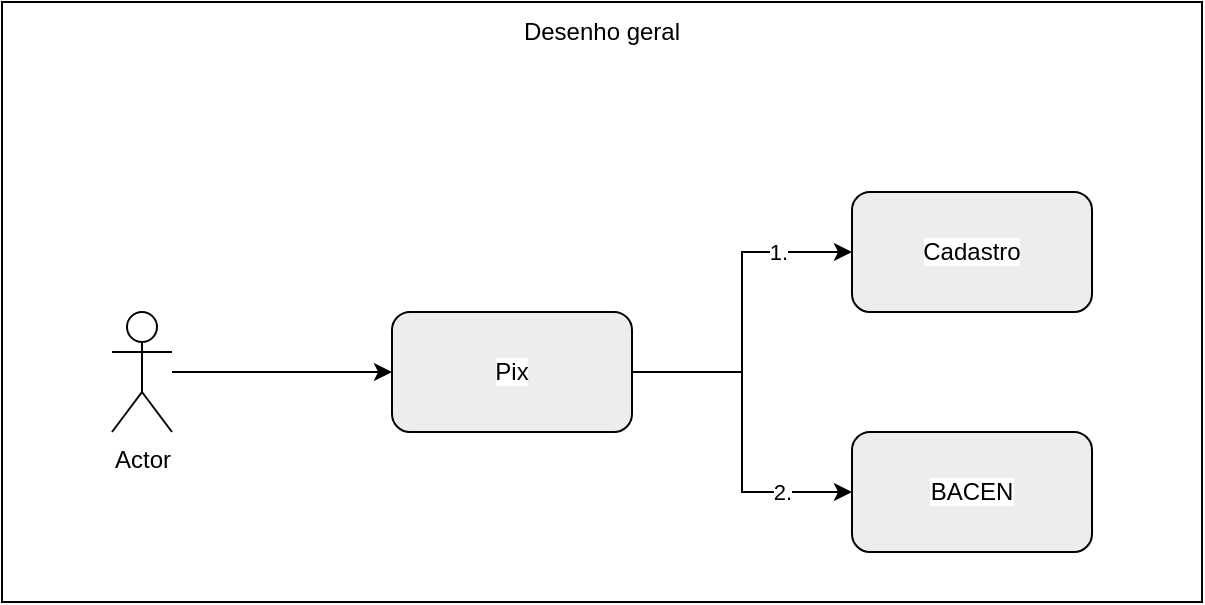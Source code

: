 <mxfile version="24.5.3" type="device" pages="3">
  <diagram name="Desenho geral" id="mP7Hzv9P43KcLvLWMITQ">
    <mxGraphModel dx="2954" dy="1204" grid="1" gridSize="10" guides="1" tooltips="1" connect="1" arrows="1" fold="1" page="1" pageScale="1" pageWidth="827" pageHeight="1169" math="0" shadow="0">
      <root>
        <mxCell id="0" />
        <mxCell id="1" parent="0" />
        <mxCell id="-413z_U8tY6g2dAF7jN4-11" value="" style="rounded=0;whiteSpace=wrap;html=1;" vertex="1" parent="1">
          <mxGeometry x="140" y="285" width="600" height="300" as="geometry" />
        </mxCell>
        <mxCell id="-413z_U8tY6g2dAF7jN4-1" value="&lt;font style=&quot;background-color: rgb(255, 255, 255);&quot; color=&quot;#000000&quot;&gt;Cadastro&lt;/font&gt;" style="rounded=1;whiteSpace=wrap;html=1;fillColor=#ededed;" vertex="1" parent="1">
          <mxGeometry x="565" y="380" width="120" height="60" as="geometry" />
        </mxCell>
        <mxCell id="-413z_U8tY6g2dAF7jN4-7" style="edgeStyle=orthogonalEdgeStyle;rounded=0;orthogonalLoop=1;jettySize=auto;html=1;" edge="1" parent="1" source="-413z_U8tY6g2dAF7jN4-3" target="-413z_U8tY6g2dAF7jN4-1">
          <mxGeometry relative="1" as="geometry" />
        </mxCell>
        <mxCell id="-413z_U8tY6g2dAF7jN4-9" value="1." style="edgeLabel;html=1;align=center;verticalAlign=middle;resizable=0;points=[];" vertex="1" connectable="0" parent="-413z_U8tY6g2dAF7jN4-7">
          <mxGeometry x="0.565" relative="1" as="geometry">
            <mxPoint as="offset" />
          </mxGeometry>
        </mxCell>
        <mxCell id="-413z_U8tY6g2dAF7jN4-8" style="edgeStyle=orthogonalEdgeStyle;rounded=0;orthogonalLoop=1;jettySize=auto;html=1;" edge="1" parent="1" source="-413z_U8tY6g2dAF7jN4-3" target="-413z_U8tY6g2dAF7jN4-4">
          <mxGeometry relative="1" as="geometry" />
        </mxCell>
        <mxCell id="-413z_U8tY6g2dAF7jN4-10" value="2." style="edgeLabel;html=1;align=center;verticalAlign=middle;resizable=0;points=[];" vertex="1" connectable="0" parent="-413z_U8tY6g2dAF7jN4-8">
          <mxGeometry x="0.588" relative="1" as="geometry">
            <mxPoint as="offset" />
          </mxGeometry>
        </mxCell>
        <mxCell id="-413z_U8tY6g2dAF7jN4-3" value="&lt;font style=&quot;background-color: rgb(255, 255, 255);&quot; color=&quot;#000000&quot;&gt;Pix&lt;/font&gt;" style="rounded=1;whiteSpace=wrap;html=1;fillColor=#ededed;" vertex="1" parent="1">
          <mxGeometry x="335" y="440" width="120" height="60" as="geometry" />
        </mxCell>
        <mxCell id="-413z_U8tY6g2dAF7jN4-4" value="&lt;font style=&quot;background-color: rgb(255, 255, 255);&quot; color=&quot;#000000&quot;&gt;BACEN&lt;/font&gt;" style="rounded=1;whiteSpace=wrap;html=1;fillColor=#ededed;" vertex="1" parent="1">
          <mxGeometry x="565" y="500" width="120" height="60" as="geometry" />
        </mxCell>
        <mxCell id="-413z_U8tY6g2dAF7jN4-6" style="edgeStyle=orthogonalEdgeStyle;rounded=0;orthogonalLoop=1;jettySize=auto;html=1;" edge="1" parent="1" source="-413z_U8tY6g2dAF7jN4-5" target="-413z_U8tY6g2dAF7jN4-3">
          <mxGeometry relative="1" as="geometry" />
        </mxCell>
        <mxCell id="-413z_U8tY6g2dAF7jN4-5" value="Actor" style="shape=umlActor;verticalLabelPosition=bottom;verticalAlign=top;html=1;outlineConnect=0;" vertex="1" parent="1">
          <mxGeometry x="195" y="440" width="30" height="60" as="geometry" />
        </mxCell>
        <mxCell id="-413z_U8tY6g2dAF7jN4-12" value="Desenho geral" style="text;html=1;align=center;verticalAlign=middle;whiteSpace=wrap;rounded=0;" vertex="1" parent="1">
          <mxGeometry x="390" y="285" width="100" height="30" as="geometry" />
        </mxCell>
      </root>
    </mxGraphModel>
  </diagram>
  <diagram id="ib7FIRZwqtDPMtqatYx_" name="Cadastro">
    <mxGraphModel dx="2954" dy="1204" grid="1" gridSize="10" guides="1" tooltips="1" connect="1" arrows="1" fold="1" page="1" pageScale="1" pageWidth="827" pageHeight="1169" math="0" shadow="0">
      <root>
        <mxCell id="0" />
        <mxCell id="1" parent="0" />
        <mxCell id="YDwSbDS3xB0HLyFxqfLf-8" value="" style="rounded=0;whiteSpace=wrap;html=1;" vertex="1" parent="1">
          <mxGeometry x="20" y="265" width="680" height="320" as="geometry" />
        </mxCell>
        <mxCell id="YDwSbDS3xB0HLyFxqfLf-4" style="edgeStyle=orthogonalEdgeStyle;rounded=0;orthogonalLoop=1;jettySize=auto;html=1;" edge="1" parent="1" source="YDwSbDS3xB0HLyFxqfLf-2" target="YDwSbDS3xB0HLyFxqfLf-3">
          <mxGeometry relative="1" as="geometry" />
        </mxCell>
        <mxCell id="YDwSbDS3xB0HLyFxqfLf-2" value="&lt;font color=&quot;#ffffff&quot;&gt;ECS&lt;br&gt;Java 21&lt;br&gt;SpringBoot3&lt;/font&gt;" style="sketch=0;points=[[0,0,0],[0.25,0,0],[0.5,0,0],[0.75,0,0],[1,0,0],[0,1,0],[0.25,1,0],[0.5,1,0],[0.75,1,0],[1,1,0],[0,0.25,0],[0,0.5,0],[0,0.75,0],[1,0.25,0],[1,0.5,0],[1,0.75,0]];outlineConnect=0;fontColor=#232F3E;fillColor=#ED7100;strokeColor=#ffffff;dashed=0;verticalLabelPosition=bottom;verticalAlign=top;align=center;html=1;fontSize=12;fontStyle=0;aspect=fixed;shape=mxgraph.aws4.resourceIcon;resIcon=mxgraph.aws4.ecs;" vertex="1" parent="1">
          <mxGeometry x="310" y="450" width="78" height="78" as="geometry" />
        </mxCell>
        <mxCell id="YDwSbDS3xB0HLyFxqfLf-3" value="&lt;font color=&quot;#ffffff&quot;&gt;DynamoDB&lt;/font&gt;" style="sketch=0;points=[[0,0,0],[0.25,0,0],[0.5,0,0],[0.75,0,0],[1,0,0],[0,1,0],[0.25,1,0],[0.5,1,0],[0.75,1,0],[1,1,0],[0,0.25,0],[0,0.5,0],[0,0.75,0],[1,0.25,0],[1,0.5,0],[1,0.75,0]];outlineConnect=0;fontColor=#232F3E;fillColor=#C925D1;strokeColor=#ffffff;dashed=0;verticalLabelPosition=bottom;verticalAlign=top;align=center;html=1;fontSize=12;fontStyle=0;aspect=fixed;shape=mxgraph.aws4.resourceIcon;resIcon=mxgraph.aws4.dynamodb;" vertex="1" parent="1">
          <mxGeometry x="540" y="450" width="78" height="78" as="geometry" />
        </mxCell>
        <mxCell id="YDwSbDS3xB0HLyFxqfLf-6" style="edgeStyle=orthogonalEdgeStyle;rounded=0;orthogonalLoop=1;jettySize=auto;html=1;" edge="1" parent="1" source="YDwSbDS3xB0HLyFxqfLf-5" target="YDwSbDS3xB0HLyFxqfLf-2">
          <mxGeometry relative="1" as="geometry" />
        </mxCell>
        <mxCell id="YDwSbDS3xB0HLyFxqfLf-7" value="GET by num_doc" style="edgeLabel;html=1;align=center;verticalAlign=middle;resizable=0;points=[];" vertex="1" connectable="0" parent="YDwSbDS3xB0HLyFxqfLf-6">
          <mxGeometry x="-0.24" y="-2" relative="1" as="geometry">
            <mxPoint x="13" y="-2" as="offset" />
          </mxGeometry>
        </mxCell>
        <mxCell id="YDwSbDS3xB0HLyFxqfLf-5" value="Actor" style="shape=umlActor;verticalLabelPosition=bottom;verticalAlign=top;html=1;outlineConnect=0;" vertex="1" parent="1">
          <mxGeometry x="130" y="459" width="30" height="60" as="geometry" />
        </mxCell>
        <mxCell id="YDwSbDS3xB0HLyFxqfLf-9" value="Arquitetura geral&lt;br&gt;Cadastro" style="text;html=1;align=center;verticalAlign=middle;whiteSpace=wrap;rounded=0;" vertex="1" parent="1">
          <mxGeometry x="270" y="270" width="180" height="30" as="geometry" />
        </mxCell>
      </root>
    </mxGraphModel>
  </diagram>
  <diagram id="JTQOtTtvKwksiIR2rQ_f" name="Desenho core">
    <mxGraphModel dx="2954" dy="1204" grid="1" gridSize="10" guides="1" tooltips="1" connect="1" arrows="1" fold="1" page="1" pageScale="1" pageWidth="827" pageHeight="1169" math="0" shadow="0">
      <root>
        <mxCell id="0" />
        <mxCell id="1" parent="0" />
        <mxCell id="Liryh2S8PxJvTkp0xgMs-1" value="" style="rounded=0;whiteSpace=wrap;html=1;" vertex="1" parent="1">
          <mxGeometry x="20" y="265" width="720" height="615" as="geometry" />
        </mxCell>
        <mxCell id="Liryh2S8PxJvTkp0xgMs-2" style="edgeStyle=orthogonalEdgeStyle;rounded=0;orthogonalLoop=1;jettySize=auto;html=1;" edge="1" parent="1" source="Liryh2S8PxJvTkp0xgMs-3" target="Liryh2S8PxJvTkp0xgMs-4">
          <mxGeometry relative="1" as="geometry" />
        </mxCell>
        <mxCell id="Liryh2S8PxJvTkp0xgMs-13" style="edgeStyle=orthogonalEdgeStyle;rounded=0;orthogonalLoop=1;jettySize=auto;html=1;" edge="1" parent="1" source="Liryh2S8PxJvTkp0xgMs-3" target="Liryh2S8PxJvTkp0xgMs-12">
          <mxGeometry relative="1" as="geometry" />
        </mxCell>
        <mxCell id="Liryh2S8PxJvTkp0xgMs-4" value="&lt;font color=&quot;#ffffff&quot;&gt;BD&lt;/font&gt;" style="sketch=0;points=[[0,0,0],[0.25,0,0],[0.5,0,0],[0.75,0,0],[1,0,0],[0,1,0],[0.25,1,0],[0.5,1,0],[0.75,1,0],[1,1,0],[0,0.25,0],[0,0.5,0],[0,0.75,0],[1,0.25,0],[1,0.5,0],[1,0.75,0]];outlineConnect=0;fontColor=#232F3E;fillColor=#C925D1;strokeColor=#ffffff;dashed=0;verticalLabelPosition=bottom;verticalAlign=top;align=center;html=1;fontSize=12;fontStyle=0;aspect=fixed;shape=mxgraph.aws4.resourceIcon;resIcon=mxgraph.aws4.dynamodb;" vertex="1" parent="1">
          <mxGeometry x="590" y="450" width="78" height="78" as="geometry" />
        </mxCell>
        <mxCell id="Liryh2S8PxJvTkp0xgMs-5" style="edgeStyle=orthogonalEdgeStyle;rounded=0;orthogonalLoop=1;jettySize=auto;html=1;" edge="1" parent="1" source="Liryh2S8PxJvTkp0xgMs-7" target="Liryh2S8PxJvTkp0xgMs-3">
          <mxGeometry relative="1" as="geometry" />
        </mxCell>
        <mxCell id="Liryh2S8PxJvTkp0xgMs-6" value="POST" style="edgeLabel;html=1;align=center;verticalAlign=middle;resizable=0;points=[];" vertex="1" connectable="0" parent="Liryh2S8PxJvTkp0xgMs-5">
          <mxGeometry x="-0.24" y="-2" relative="1" as="geometry">
            <mxPoint x="13" y="-2" as="offset" />
          </mxGeometry>
        </mxCell>
        <mxCell id="Liryh2S8PxJvTkp0xgMs-7" value="Actor" style="shape=umlActor;verticalLabelPosition=bottom;verticalAlign=top;html=1;outlineConnect=0;" vertex="1" parent="1">
          <mxGeometry x="80" y="459" width="30" height="60" as="geometry" />
        </mxCell>
        <mxCell id="Liryh2S8PxJvTkp0xgMs-8" value="Arquitetura geral&lt;br&gt;Pix" style="text;html=1;align=center;verticalAlign=middle;whiteSpace=wrap;rounded=0;" vertex="1" parent="1">
          <mxGeometry x="270" y="270" width="180" height="30" as="geometry" />
        </mxCell>
        <mxCell id="Liryh2S8PxJvTkp0xgMs-10" value="&lt;h1 style=&quot;margin-top: 0px;&quot;&gt;Comportamento&lt;/h1&gt;&lt;p&gt;&lt;span style=&quot;font-size: 11px; text-align: center; text-wrap: nowrap; background-color: rgb(24, 20, 29);&quot;&gt;1. Tem saldo?&lt;/span&gt;&lt;/p&gt;&lt;p&gt;&lt;span style=&quot;font-size: 11px; text-align: center; text-wrap: nowrap; background-color: rgb(24, 20, 29);&quot;&gt;2. Ja estourou o limite do dia?&lt;/span&gt;&lt;/p&gt;&lt;p&gt;&lt;span style=&quot;font-size: 11px; text-align: center; text-wrap: nowrap; background-color: rgb(24, 20, 29);&quot;&gt;3. Executa transacao:&lt;br&gt;&lt;span style=&quot;white-space: pre;&quot;&gt;&#x9;&lt;/span&gt;- Subtrai na origem&lt;br&gt;&lt;/span&gt;&lt;/p&gt;&lt;p&gt;&lt;span style=&quot;font-size: 11px; text-align: center; text-wrap: nowrap; background-color: rgb(24, 20, 29);&quot;&gt;&lt;span style=&quot;white-space: pre;&quot;&gt;&#x9;&lt;/span&gt;- Soma no destino&lt;br&gt;&lt;/span&gt;&lt;/p&gt;&lt;p&gt;&lt;span style=&quot;font-size: 11px; text-align: center; text-wrap: nowrap; background-color: rgb(24, 20, 29);&quot;&gt;&lt;span style=&quot;white-space: pre;&quot;&gt;&#x9;&lt;/span&gt;- Adiciona transacao na tabela de extrato&lt;br&gt;&lt;/span&gt;&lt;/p&gt;&lt;p&gt;&lt;span style=&quot;font-size: 11px; text-align: center; text-wrap: nowrap; background-color: rgb(24, 20, 29);&quot;&gt;4. Manda para fila BACEN&lt;/span&gt;&lt;/p&gt;" style="text;html=1;whiteSpace=wrap;overflow=hidden;rounded=0;" vertex="1" parent="1">
          <mxGeometry x="30" y="650" width="260" height="220" as="geometry" />
        </mxCell>
        <mxCell id="08WeXMSkaM9dkI0uW7rU-2" style="edgeStyle=orthogonalEdgeStyle;rounded=0;orthogonalLoop=1;jettySize=auto;html=1;" edge="1" parent="1" source="Liryh2S8PxJvTkp0xgMs-11" target="08WeXMSkaM9dkI0uW7rU-1">
          <mxGeometry relative="1" as="geometry" />
        </mxCell>
        <mxCell id="Liryh2S8PxJvTkp0xgMs-11" value="&lt;font color=&quot;#ffffff&quot;&gt;ECS&lt;br&gt;Java 21&lt;br&gt;SpringBoot3&lt;/font&gt;" style="sketch=0;points=[[0,0,0],[0.25,0,0],[0.5,0,0],[0.75,0,0],[1,0,0],[0,1,0],[0.25,1,0],[0.5,1,0],[0.75,1,0],[1,1,0],[0,0.25,0],[0,0.5,0],[0,0.75,0],[1,0.25,0],[1,0.5,0],[1,0.75,0]];outlineConnect=0;fontColor=#232F3E;fillColor=#ED7100;strokeColor=#ffffff;dashed=0;verticalLabelPosition=bottom;verticalAlign=top;align=center;html=1;fontSize=12;fontStyle=0;aspect=fixed;shape=mxgraph.aws4.resourceIcon;resIcon=mxgraph.aws4.ecs;labelBackgroundColor=default;" vertex="1" parent="1">
          <mxGeometry x="590" y="740" width="78" height="78" as="geometry" />
        </mxCell>
        <mxCell id="Liryh2S8PxJvTkp0xgMs-14" style="edgeStyle=orthogonalEdgeStyle;rounded=0;orthogonalLoop=1;jettySize=auto;html=1;" edge="1" parent="1" source="Liryh2S8PxJvTkp0xgMs-12" target="Liryh2S8PxJvTkp0xgMs-11">
          <mxGeometry relative="1" as="geometry" />
        </mxCell>
        <mxCell id="Liryh2S8PxJvTkp0xgMs-12" value="" style="sketch=0;points=[[0,0,0],[0.25,0,0],[0.5,0,0],[0.75,0,0],[1,0,0],[0,1,0],[0.25,1,0],[0.5,1,0],[0.75,1,0],[1,1,0],[0,0.25,0],[0,0.5,0],[0,0.75,0],[1,0.25,0],[1,0.5,0],[1,0.75,0]];outlineConnect=0;fontColor=#232F3E;fillColor=#E7157B;strokeColor=#ffffff;dashed=0;verticalLabelPosition=bottom;verticalAlign=top;align=center;html=1;fontSize=12;fontStyle=0;aspect=fixed;shape=mxgraph.aws4.resourceIcon;resIcon=mxgraph.aws4.sqs;" vertex="1" parent="1">
          <mxGeometry x="310" y="740" width="78" height="78" as="geometry" />
        </mxCell>
        <mxCell id="08WeXMSkaM9dkI0uW7rU-4" style="edgeStyle=orthogonalEdgeStyle;rounded=0;orthogonalLoop=1;jettySize=auto;html=1;" edge="1" parent="1" source="Liryh2S8PxJvTkp0xgMs-3" target="08WeXMSkaM9dkI0uW7rU-3">
          <mxGeometry relative="1" as="geometry">
            <Array as="points">
              <mxPoint x="349" y="350" />
            </Array>
          </mxGeometry>
        </mxCell>
        <mxCell id="Liryh2S8PxJvTkp0xgMs-3" value="&lt;font color=&quot;#ffffff&quot; style=&quot;&quot;&gt;ECS&lt;br&gt;Java 21&lt;br&gt;SpringBoot3&lt;/font&gt;" style="sketch=0;points=[[0,0,0],[0.25,0,0],[0.5,0,0],[0.75,0,0],[1,0,0],[0,1,0],[0.25,1,0],[0.5,1,0],[0.75,1,0],[1,1,0],[0,0.25,0],[0,0.5,0],[0,0.75,0],[1,0.25,0],[1,0.5,0],[1,0.75,0]];outlineConnect=0;fontColor=#232F3E;fillColor=#ED7100;strokeColor=#ffffff;dashed=0;verticalLabelPosition=bottom;verticalAlign=top;align=center;html=1;fontSize=12;fontStyle=0;aspect=fixed;shape=mxgraph.aws4.resourceIcon;resIcon=mxgraph.aws4.ecs;labelPosition=center;textShadow=0;labelBackgroundColor=default;" vertex="1" parent="1">
          <mxGeometry x="310" y="450" width="78" height="78" as="geometry" />
        </mxCell>
        <mxCell id="08WeXMSkaM9dkI0uW7rU-1" value="&lt;font style=&quot;background-color: rgb(255, 255, 255);&quot; color=&quot;#000000&quot;&gt;BACEN&lt;/font&gt;" style="rounded=1;whiteSpace=wrap;html=1;fillColor=#ededed;" vertex="1" parent="1">
          <mxGeometry x="569" y="600" width="120" height="60" as="geometry" />
        </mxCell>
        <mxCell id="08WeXMSkaM9dkI0uW7rU-3" value="&lt;font style=&quot;background-color: rgb(255, 255, 255);&quot; color=&quot;#000000&quot;&gt;Cadastro&lt;/font&gt;" style="rounded=1;whiteSpace=wrap;html=1;fillColor=#ededed;" vertex="1" parent="1">
          <mxGeometry x="569" y="320" width="120" height="60" as="geometry" />
        </mxCell>
      </root>
    </mxGraphModel>
  </diagram>
</mxfile>
